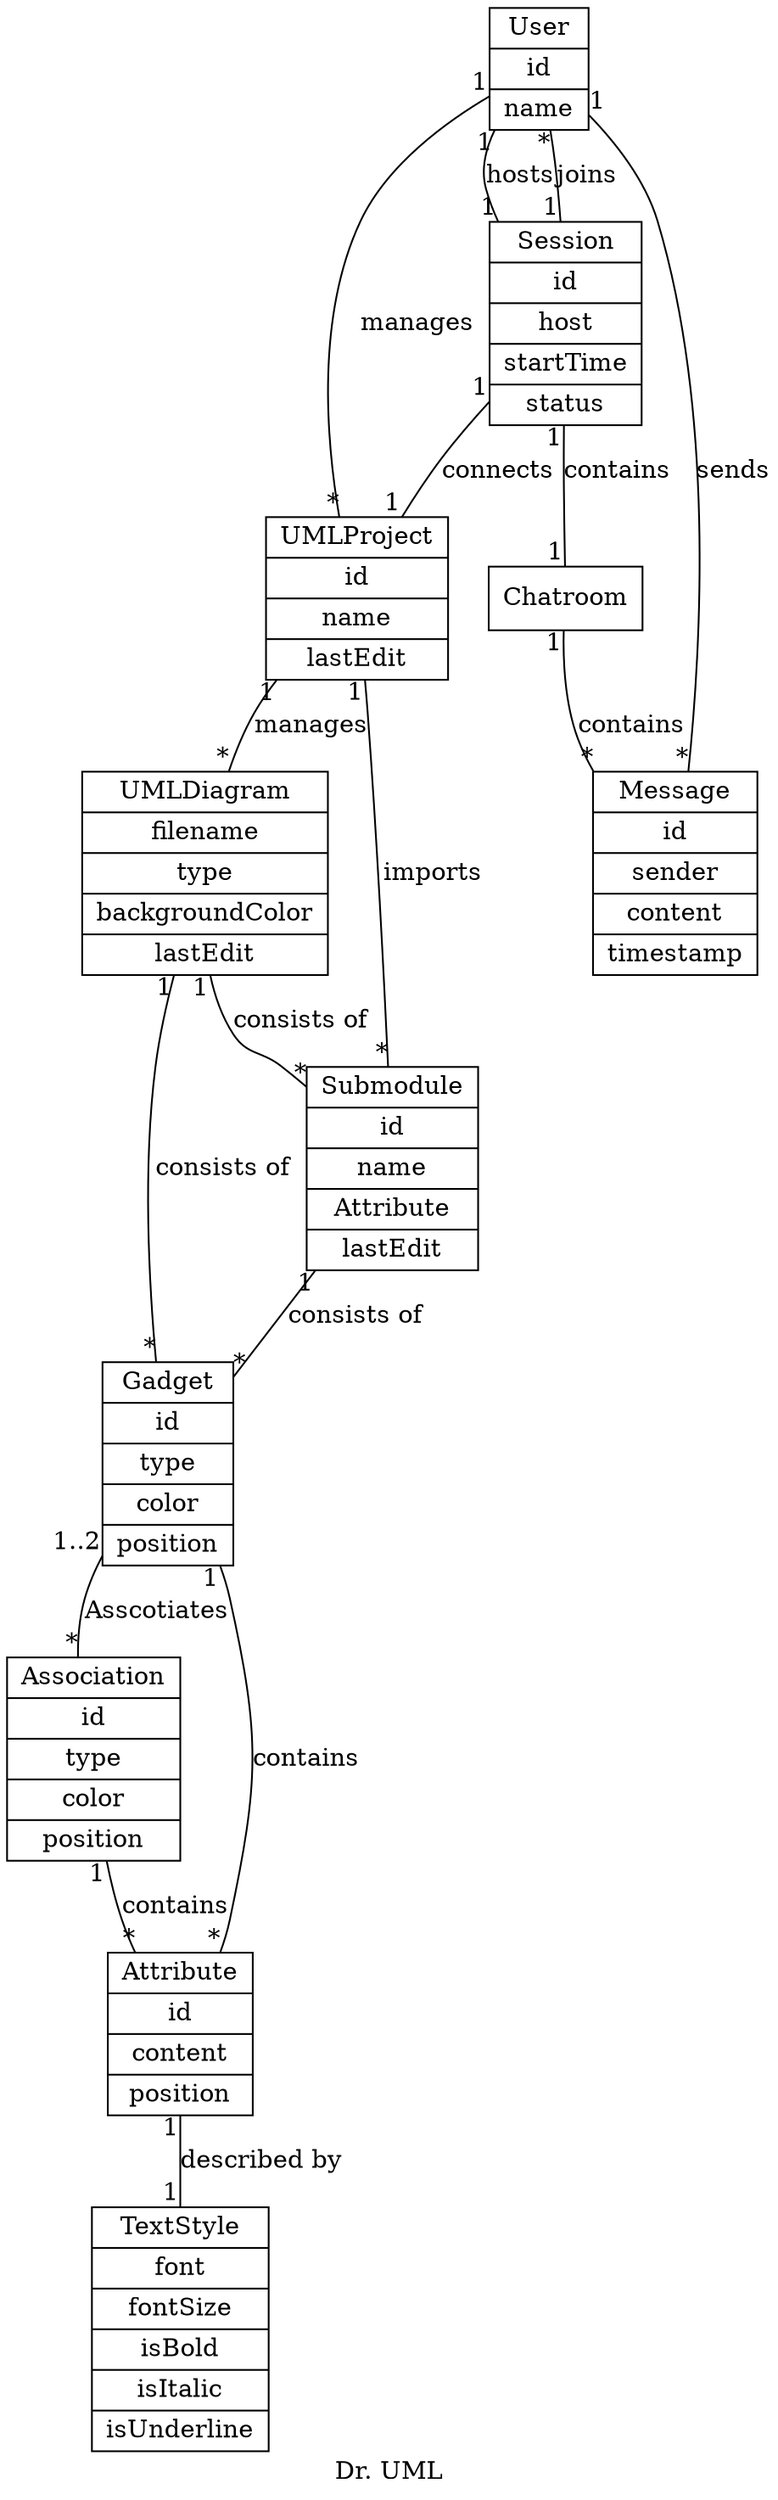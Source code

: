 graph DrUML {
    graph [label = "Dr. UML"; rankdir = "TB";];
    
    node [shape = record;];

    User [label = "{User | id | name}";];
    UMLProject [label = "{UMLProject | id | name | lastEdit}";];
    UMLDiagram [label = "{UMLDiagram | filename | type | backgroundColor | lastEdit}";];
    Gadget [label = "{Gadget | id | type | color | position}";];
    Association [label = "{Association | id | type | color | position}";];
    Submodule [label = "{Submodule | id| name | Attribute | lastEdit}";];
    Session [label = "{Session | id| host | startTime | status}";];
    Chatroom [label = "{Chatroom}";];
    Message [label = "{Message | id | sender | content | timestamp}";];
    Attribute [label = "{Attribute | id | content | position}";];
    TextStyle [label = "{TextStyle | font | fontSize | isBold | isItalic | isUnderline}";];
    
    User -- UMLProject [label = "manages"; headlabel = "*"; taillabel = "1";];
    UMLProject -- UMLDiagram [label = "manages"; headlabel = "*"; taillabel = "1";];
    UMLProject -- Submodule [label = "imports"; headlabel = "*"; taillabel = "1";];
    UMLDiagram -- Gadget [label = "consists of"; headlabel = "*"; taillabel = "1";];
    Submodule -- Gadget [label = "consists of"; headlabel = "*"; taillabel = "1";];
    Gadget -- Attribute [label = "contains"; headlabel = "*"; taillabel = "1";];
    Association -- Attribute [label = "contains"; headlabel = "*"; taillabel = "1";];
    Gadget -- Association [label = "Asscotiates"; headlabel = "*"; taillabel = "1..2";];
    UMLDiagram -- Submodule [label = "consists of"; headlabel = "*"; taillabel = "1";];
    User -- Session [label = "hosts"; headlabel = "1"; taillabel = "1";];
    User -- Session [label = "joins"; headlabel = "1"; taillabel = "*";];
    Session -- UMLProject [label = "connects"; headlabel = "1"; taillabel = "1";];
    Session -- Chatroom [label = "contains"; headlabel = "1"; taillabel = "1";];
    Chatroom -- Message [label = "contains"; headlabel = "*"; taillabel = "1";];
    User -- Message [label = "sends"; headlabel = "*"; taillabel = "1";];
    Attribute -- TextStyle [label = "described by"; headlabel = "1"; taillabel = "1";];
}
